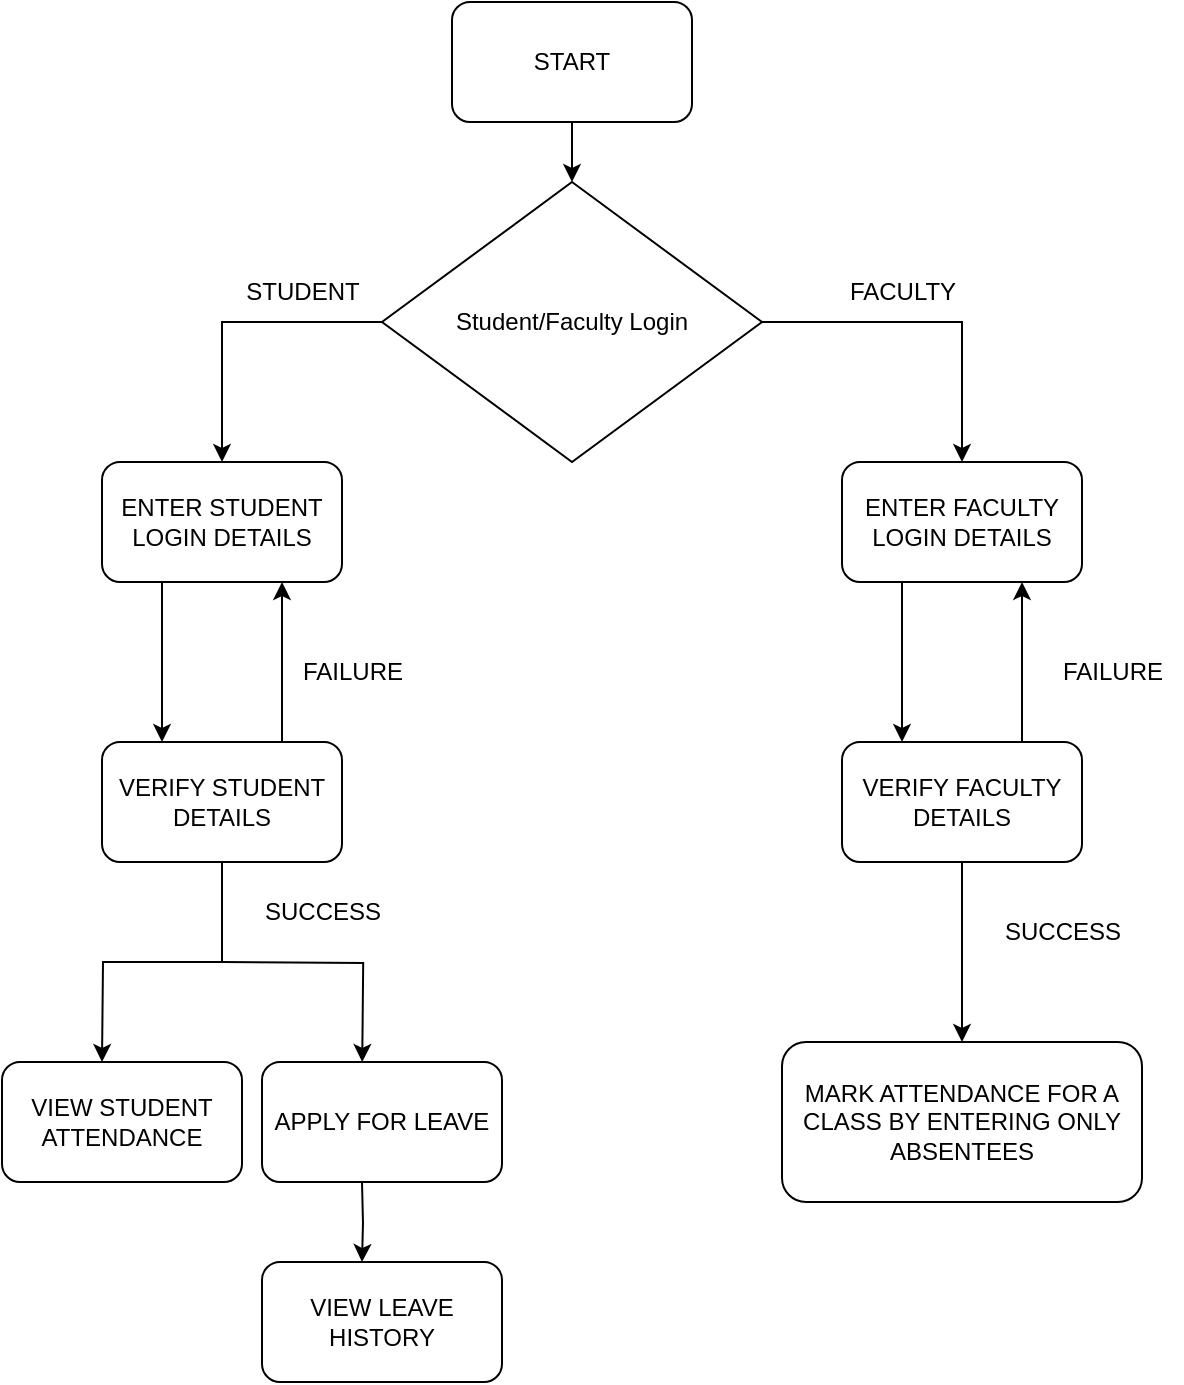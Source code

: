 <mxfile version="24.2.0" type="device">
  <diagram name="Page-1" id="OmgS06gCkE3QF8OgkzuO">
    <mxGraphModel dx="1615" dy="803" grid="0" gridSize="10" guides="1" tooltips="1" connect="1" arrows="1" fold="1" page="1" pageScale="1" pageWidth="850" pageHeight="1100" math="0" shadow="0">
      <root>
        <mxCell id="0" />
        <mxCell id="1" parent="0" />
        <mxCell id="WlwYwQOrX8rfweeySpX8-8" style="edgeStyle=orthogonalEdgeStyle;rounded=0;orthogonalLoop=1;jettySize=auto;html=1;exitX=0.5;exitY=1;exitDx=0;exitDy=0;entryX=0.5;entryY=0;entryDx=0;entryDy=0;" edge="1" parent="1" source="WlwYwQOrX8rfweeySpX8-2" target="WlwYwQOrX8rfweeySpX8-3">
          <mxGeometry relative="1" as="geometry" />
        </mxCell>
        <mxCell id="WlwYwQOrX8rfweeySpX8-2" value="START" style="rounded=1;whiteSpace=wrap;html=1;" vertex="1" parent="1">
          <mxGeometry x="365" y="20" width="120" height="60" as="geometry" />
        </mxCell>
        <mxCell id="WlwYwQOrX8rfweeySpX8-6" style="edgeStyle=orthogonalEdgeStyle;rounded=0;orthogonalLoop=1;jettySize=auto;html=1;exitX=0;exitY=0.5;exitDx=0;exitDy=0;entryX=0.5;entryY=0;entryDx=0;entryDy=0;" edge="1" parent="1" source="WlwYwQOrX8rfweeySpX8-3" target="WlwYwQOrX8rfweeySpX8-4">
          <mxGeometry relative="1" as="geometry" />
        </mxCell>
        <mxCell id="WlwYwQOrX8rfweeySpX8-7" style="edgeStyle=orthogonalEdgeStyle;rounded=0;orthogonalLoop=1;jettySize=auto;html=1;exitX=1;exitY=0.5;exitDx=0;exitDy=0;entryX=0.5;entryY=0;entryDx=0;entryDy=0;" edge="1" parent="1" source="WlwYwQOrX8rfweeySpX8-3" target="WlwYwQOrX8rfweeySpX8-5">
          <mxGeometry relative="1" as="geometry" />
        </mxCell>
        <mxCell id="WlwYwQOrX8rfweeySpX8-3" value="Student/Faculty Login" style="rhombus;whiteSpace=wrap;html=1;" vertex="1" parent="1">
          <mxGeometry x="330" y="110" width="190" height="140" as="geometry" />
        </mxCell>
        <mxCell id="WlwYwQOrX8rfweeySpX8-15" style="edgeStyle=orthogonalEdgeStyle;rounded=0;orthogonalLoop=1;jettySize=auto;html=1;exitX=0.25;exitY=1;exitDx=0;exitDy=0;entryX=0.25;entryY=0;entryDx=0;entryDy=0;" edge="1" parent="1" source="WlwYwQOrX8rfweeySpX8-4" target="WlwYwQOrX8rfweeySpX8-12">
          <mxGeometry relative="1" as="geometry" />
        </mxCell>
        <mxCell id="WlwYwQOrX8rfweeySpX8-4" value="ENTER STUDENT LOGIN DETAILS" style="rounded=1;whiteSpace=wrap;html=1;" vertex="1" parent="1">
          <mxGeometry x="190" y="250" width="120" height="60" as="geometry" />
        </mxCell>
        <mxCell id="WlwYwQOrX8rfweeySpX8-18" style="edgeStyle=orthogonalEdgeStyle;rounded=0;orthogonalLoop=1;jettySize=auto;html=1;exitX=0.25;exitY=1;exitDx=0;exitDy=0;entryX=0.25;entryY=0;entryDx=0;entryDy=0;" edge="1" parent="1" source="WlwYwQOrX8rfweeySpX8-5" target="WlwYwQOrX8rfweeySpX8-13">
          <mxGeometry relative="1" as="geometry" />
        </mxCell>
        <mxCell id="WlwYwQOrX8rfweeySpX8-5" value="ENTER FACULTY LOGIN DETAILS" style="rounded=1;whiteSpace=wrap;html=1;" vertex="1" parent="1">
          <mxGeometry x="560" y="250" width="120" height="60" as="geometry" />
        </mxCell>
        <mxCell id="WlwYwQOrX8rfweeySpX8-10" value="STUDENT" style="text;html=1;align=center;verticalAlign=middle;resizable=0;points=[];autosize=1;strokeColor=none;fillColor=none;" vertex="1" parent="1">
          <mxGeometry x="250" y="150" width="80" height="30" as="geometry" />
        </mxCell>
        <mxCell id="WlwYwQOrX8rfweeySpX8-11" value="FACULTY" style="text;html=1;align=center;verticalAlign=middle;resizable=0;points=[];autosize=1;strokeColor=none;fillColor=none;" vertex="1" parent="1">
          <mxGeometry x="550" y="150" width="80" height="30" as="geometry" />
        </mxCell>
        <mxCell id="WlwYwQOrX8rfweeySpX8-16" style="edgeStyle=orthogonalEdgeStyle;rounded=0;orthogonalLoop=1;jettySize=auto;html=1;exitX=0.75;exitY=0;exitDx=0;exitDy=0;entryX=0.75;entryY=1;entryDx=0;entryDy=0;" edge="1" parent="1" source="WlwYwQOrX8rfweeySpX8-12" target="WlwYwQOrX8rfweeySpX8-4">
          <mxGeometry relative="1" as="geometry" />
        </mxCell>
        <mxCell id="WlwYwQOrX8rfweeySpX8-24" style="edgeStyle=orthogonalEdgeStyle;rounded=0;orthogonalLoop=1;jettySize=auto;html=1;exitX=0.5;exitY=1;exitDx=0;exitDy=0;entryX=0.5;entryY=0;entryDx=0;entryDy=0;" edge="1" parent="1" source="WlwYwQOrX8rfweeySpX8-12">
          <mxGeometry relative="1" as="geometry">
            <mxPoint x="190.0" y="550" as="targetPoint" />
          </mxGeometry>
        </mxCell>
        <mxCell id="WlwYwQOrX8rfweeySpX8-12" value="VERIFY STUDENT DETAILS" style="rounded=1;whiteSpace=wrap;html=1;" vertex="1" parent="1">
          <mxGeometry x="190" y="390" width="120" height="60" as="geometry" />
        </mxCell>
        <mxCell id="WlwYwQOrX8rfweeySpX8-19" style="edgeStyle=orthogonalEdgeStyle;rounded=0;orthogonalLoop=1;jettySize=auto;html=1;exitX=0.75;exitY=0;exitDx=0;exitDy=0;entryX=0.75;entryY=1;entryDx=0;entryDy=0;" edge="1" parent="1" source="WlwYwQOrX8rfweeySpX8-13" target="WlwYwQOrX8rfweeySpX8-5">
          <mxGeometry relative="1" as="geometry" />
        </mxCell>
        <mxCell id="WlwYwQOrX8rfweeySpX8-30" style="edgeStyle=orthogonalEdgeStyle;rounded=0;orthogonalLoop=1;jettySize=auto;html=1;exitX=0.5;exitY=1;exitDx=0;exitDy=0;entryX=0.5;entryY=0;entryDx=0;entryDy=0;" edge="1" parent="1" source="WlwYwQOrX8rfweeySpX8-13" target="WlwYwQOrX8rfweeySpX8-22">
          <mxGeometry relative="1" as="geometry" />
        </mxCell>
        <mxCell id="WlwYwQOrX8rfweeySpX8-13" value="VERIFY FACULTY DETAILS" style="rounded=1;whiteSpace=wrap;html=1;" vertex="1" parent="1">
          <mxGeometry x="560" y="390" width="120" height="60" as="geometry" />
        </mxCell>
        <mxCell id="WlwYwQOrX8rfweeySpX8-17" value="FAILURE" style="text;html=1;align=center;verticalAlign=middle;resizable=0;points=[];autosize=1;strokeColor=none;fillColor=none;" vertex="1" parent="1">
          <mxGeometry x="280" y="340" width="70" height="30" as="geometry" />
        </mxCell>
        <mxCell id="WlwYwQOrX8rfweeySpX8-20" value="FAILURE" style="text;html=1;align=center;verticalAlign=middle;resizable=0;points=[];autosize=1;strokeColor=none;fillColor=none;" vertex="1" parent="1">
          <mxGeometry x="660" y="340" width="70" height="30" as="geometry" />
        </mxCell>
        <mxCell id="WlwYwQOrX8rfweeySpX8-21" value="VIEW STUDENT ATTENDANCE" style="rounded=1;whiteSpace=wrap;html=1;" vertex="1" parent="1">
          <mxGeometry x="140" y="550" width="120" height="60" as="geometry" />
        </mxCell>
        <mxCell id="WlwYwQOrX8rfweeySpX8-22" value="MARK ATTENDANCE FOR A CLASS BY ENTERING ONLY ABSENTEES" style="rounded=1;whiteSpace=wrap;html=1;" vertex="1" parent="1">
          <mxGeometry x="530" y="540" width="180" height="80" as="geometry" />
        </mxCell>
        <mxCell id="WlwYwQOrX8rfweeySpX8-27" value="" style="edgeStyle=orthogonalEdgeStyle;rounded=0;orthogonalLoop=1;jettySize=auto;html=1;" edge="1" parent="1">
          <mxGeometry relative="1" as="geometry">
            <mxPoint x="320.111" y="550" as="targetPoint" />
            <mxPoint x="250" y="500" as="sourcePoint" />
          </mxGeometry>
        </mxCell>
        <mxCell id="WlwYwQOrX8rfweeySpX8-29" style="edgeStyle=orthogonalEdgeStyle;rounded=0;orthogonalLoop=1;jettySize=auto;html=1;exitX=0.5;exitY=1;exitDx=0;exitDy=0;" edge="1" parent="1">
          <mxGeometry relative="1" as="geometry">
            <mxPoint x="320.0" y="610" as="sourcePoint" />
            <mxPoint x="320" y="650" as="targetPoint" />
          </mxGeometry>
        </mxCell>
        <mxCell id="WlwYwQOrX8rfweeySpX8-26" value="APPLY FOR LEAVE" style="rounded=1;whiteSpace=wrap;html=1;" vertex="1" parent="1">
          <mxGeometry x="270" y="550" width="120" height="60" as="geometry" />
        </mxCell>
        <mxCell id="WlwYwQOrX8rfweeySpX8-28" value="VIEW LEAVE HISTORY" style="rounded=1;whiteSpace=wrap;html=1;" vertex="1" parent="1">
          <mxGeometry x="270" y="650" width="120" height="60" as="geometry" />
        </mxCell>
        <mxCell id="WlwYwQOrX8rfweeySpX8-31" value="SUCCESS" style="text;html=1;align=center;verticalAlign=middle;resizable=0;points=[];autosize=1;strokeColor=none;fillColor=none;" vertex="1" parent="1">
          <mxGeometry x="260" y="460" width="80" height="30" as="geometry" />
        </mxCell>
        <mxCell id="WlwYwQOrX8rfweeySpX8-32" value="SUCCESS" style="text;html=1;align=center;verticalAlign=middle;resizable=0;points=[];autosize=1;strokeColor=none;fillColor=none;" vertex="1" parent="1">
          <mxGeometry x="630" y="470" width="80" height="30" as="geometry" />
        </mxCell>
      </root>
    </mxGraphModel>
  </diagram>
</mxfile>
